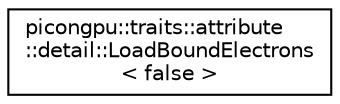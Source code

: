 digraph "Graphical Class Hierarchy"
{
 // LATEX_PDF_SIZE
  edge [fontname="Helvetica",fontsize="10",labelfontname="Helvetica",labelfontsize="10"];
  node [fontname="Helvetica",fontsize="10",shape=record];
  rankdir="LR";
  Node0 [label="picongpu::traits::attribute\l::detail::LoadBoundElectrons\l\< false \>",height=0.2,width=0.4,color="black", fillcolor="white", style="filled",URL="$structpicongpu_1_1traits_1_1attribute_1_1detail_1_1_load_bound_electrons_3_01false_01_4.html",tooltip="Calculate the real charge of a particle."];
}
